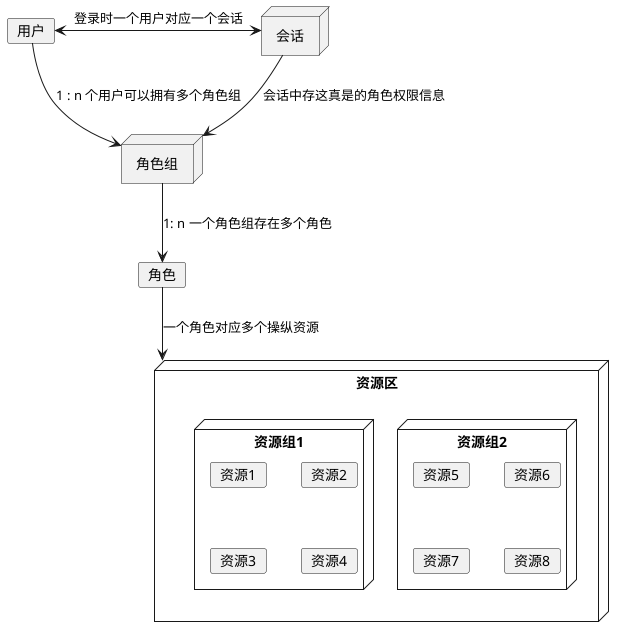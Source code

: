 @startuml

card 用户 as U

node 资源区 as AP {
    node 资源组2 {
        card 资源5
        card 资源6
        card 资源7
        card 资源8
    }
    node 资源组1 {
        card 资源1
        card 资源2
        card 资源3
        card 资源4
    }

}

card 角色 as R
node 会话 as S
node 角色组 as RS

U --> RS: 1 : n 个用户可以拥有多个角色组
U <-> S: 登录时一个用户对应一个会话
S -> RS: 会话中存这真是的角色权限信息
RS --> R: 1: n 一个角色组存在多个角色
R --> AP: 一个角色对应多个操纵资源

@enduml